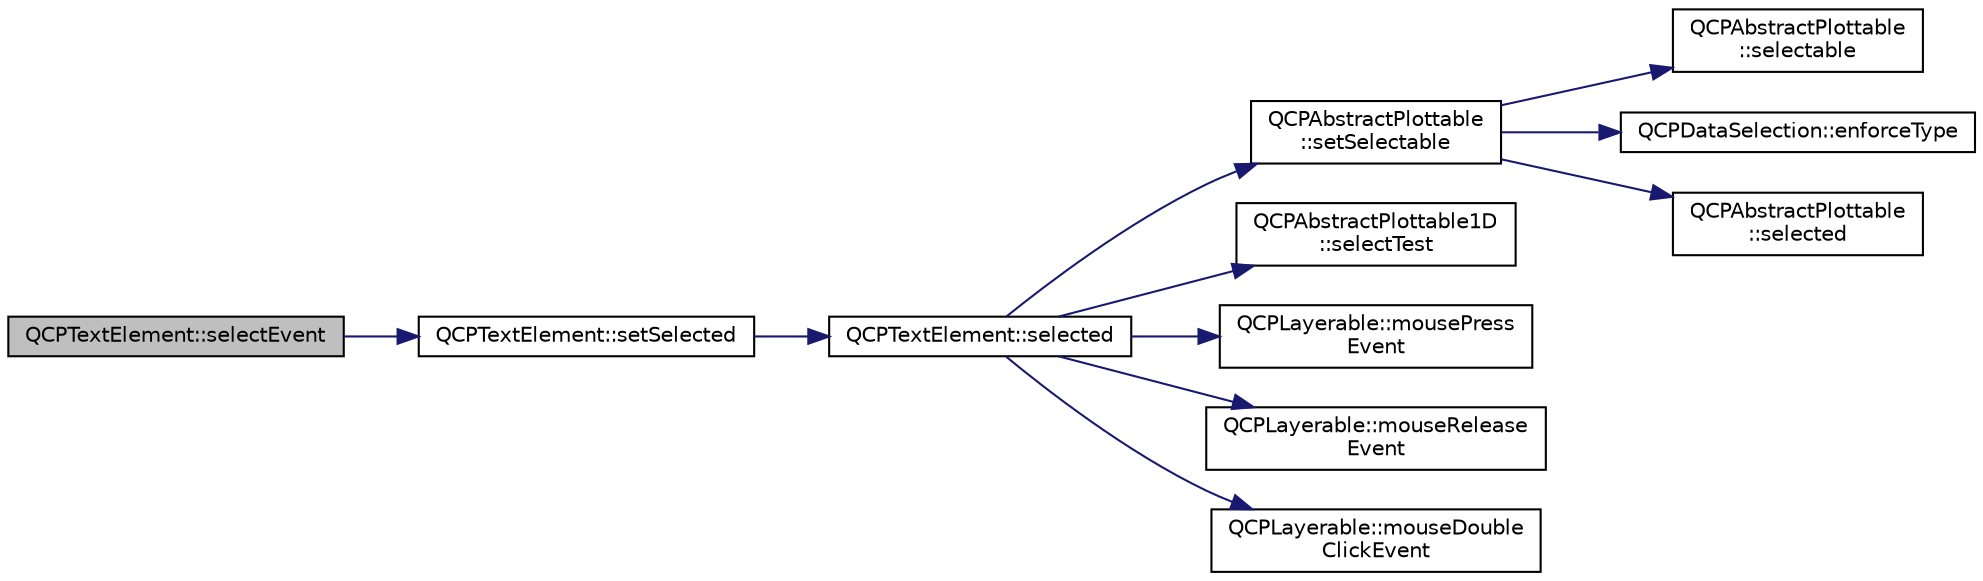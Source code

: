 digraph "QCPTextElement::selectEvent"
{
  edge [fontname="Helvetica",fontsize="10",labelfontname="Helvetica",labelfontsize="10"];
  node [fontname="Helvetica",fontsize="10",shape=record];
  rankdir="LR";
  Node93 [label="QCPTextElement::selectEvent",height=0.2,width=0.4,color="black", fillcolor="grey75", style="filled", fontcolor="black"];
  Node93 -> Node94 [color="midnightblue",fontsize="10",style="solid",fontname="Helvetica"];
  Node94 [label="QCPTextElement::setSelected",height=0.2,width=0.4,color="black", fillcolor="white", style="filled",URL="$class_q_c_p_text_element.html#aba5521f9fb22a5f3d2f09ab37d4a1751"];
  Node94 -> Node95 [color="midnightblue",fontsize="10",style="solid",fontname="Helvetica"];
  Node95 [label="QCPTextElement::selected",height=0.2,width=0.4,color="black", fillcolor="white", style="filled",URL="$class_q_c_p_text_element.html#a135d1ad0aa97a245b4247c3292ff551c"];
  Node95 -> Node96 [color="midnightblue",fontsize="10",style="solid",fontname="Helvetica"];
  Node96 [label="QCPAbstractPlottable\l::setSelectable",height=0.2,width=0.4,color="black", fillcolor="white", style="filled",URL="$class_q_c_p_abstract_plottable.html#ac238d6e910f976f1f30d41c2bca44ac3"];
  Node96 -> Node97 [color="midnightblue",fontsize="10",style="solid",fontname="Helvetica"];
  Node97 [label="QCPAbstractPlottable\l::selectable",height=0.2,width=0.4,color="black", fillcolor="white", style="filled",URL="$class_q_c_p_abstract_plottable.html#a016653741033bd332d1d4c3c725cc284"];
  Node96 -> Node98 [color="midnightblue",fontsize="10",style="solid",fontname="Helvetica"];
  Node98 [label="QCPDataSelection::enforceType",height=0.2,width=0.4,color="black", fillcolor="white", style="filled",URL="$class_q_c_p_data_selection.html#a17b84d852911531d229f4a76aa239a75"];
  Node96 -> Node99 [color="midnightblue",fontsize="10",style="solid",fontname="Helvetica"];
  Node99 [label="QCPAbstractPlottable\l::selected",height=0.2,width=0.4,color="black", fillcolor="white", style="filled",URL="$class_q_c_p_abstract_plottable.html#a0b3b514474fe93354fc74cfc144184b4"];
  Node95 -> Node100 [color="midnightblue",fontsize="10",style="solid",fontname="Helvetica"];
  Node100 [label="QCPAbstractPlottable1D\l::selectTest",height=0.2,width=0.4,color="black", fillcolor="white", style="filled",URL="$class_q_c_p_abstract_plottable1_d.html#a4611b43bcb6441b2154eb4f4e0a33db2"];
  Node95 -> Node101 [color="midnightblue",fontsize="10",style="solid",fontname="Helvetica"];
  Node101 [label="QCPLayerable::mousePress\lEvent",height=0.2,width=0.4,color="black", fillcolor="white", style="filled",URL="$class_q_c_p_layerable.html#af6567604818db90f4fd52822f8bc8376"];
  Node95 -> Node102 [color="midnightblue",fontsize="10",style="solid",fontname="Helvetica"];
  Node102 [label="QCPLayerable::mouseRelease\lEvent",height=0.2,width=0.4,color="black", fillcolor="white", style="filled",URL="$class_q_c_p_layerable.html#aa0d79b005686f668622bbe66ac03ba2c"];
  Node95 -> Node103 [color="midnightblue",fontsize="10",style="solid",fontname="Helvetica"];
  Node103 [label="QCPLayerable::mouseDouble\lClickEvent",height=0.2,width=0.4,color="black", fillcolor="white", style="filled",URL="$class_q_c_p_layerable.html#a4171e2e823aca242dd0279f00ed2de81"];
}
